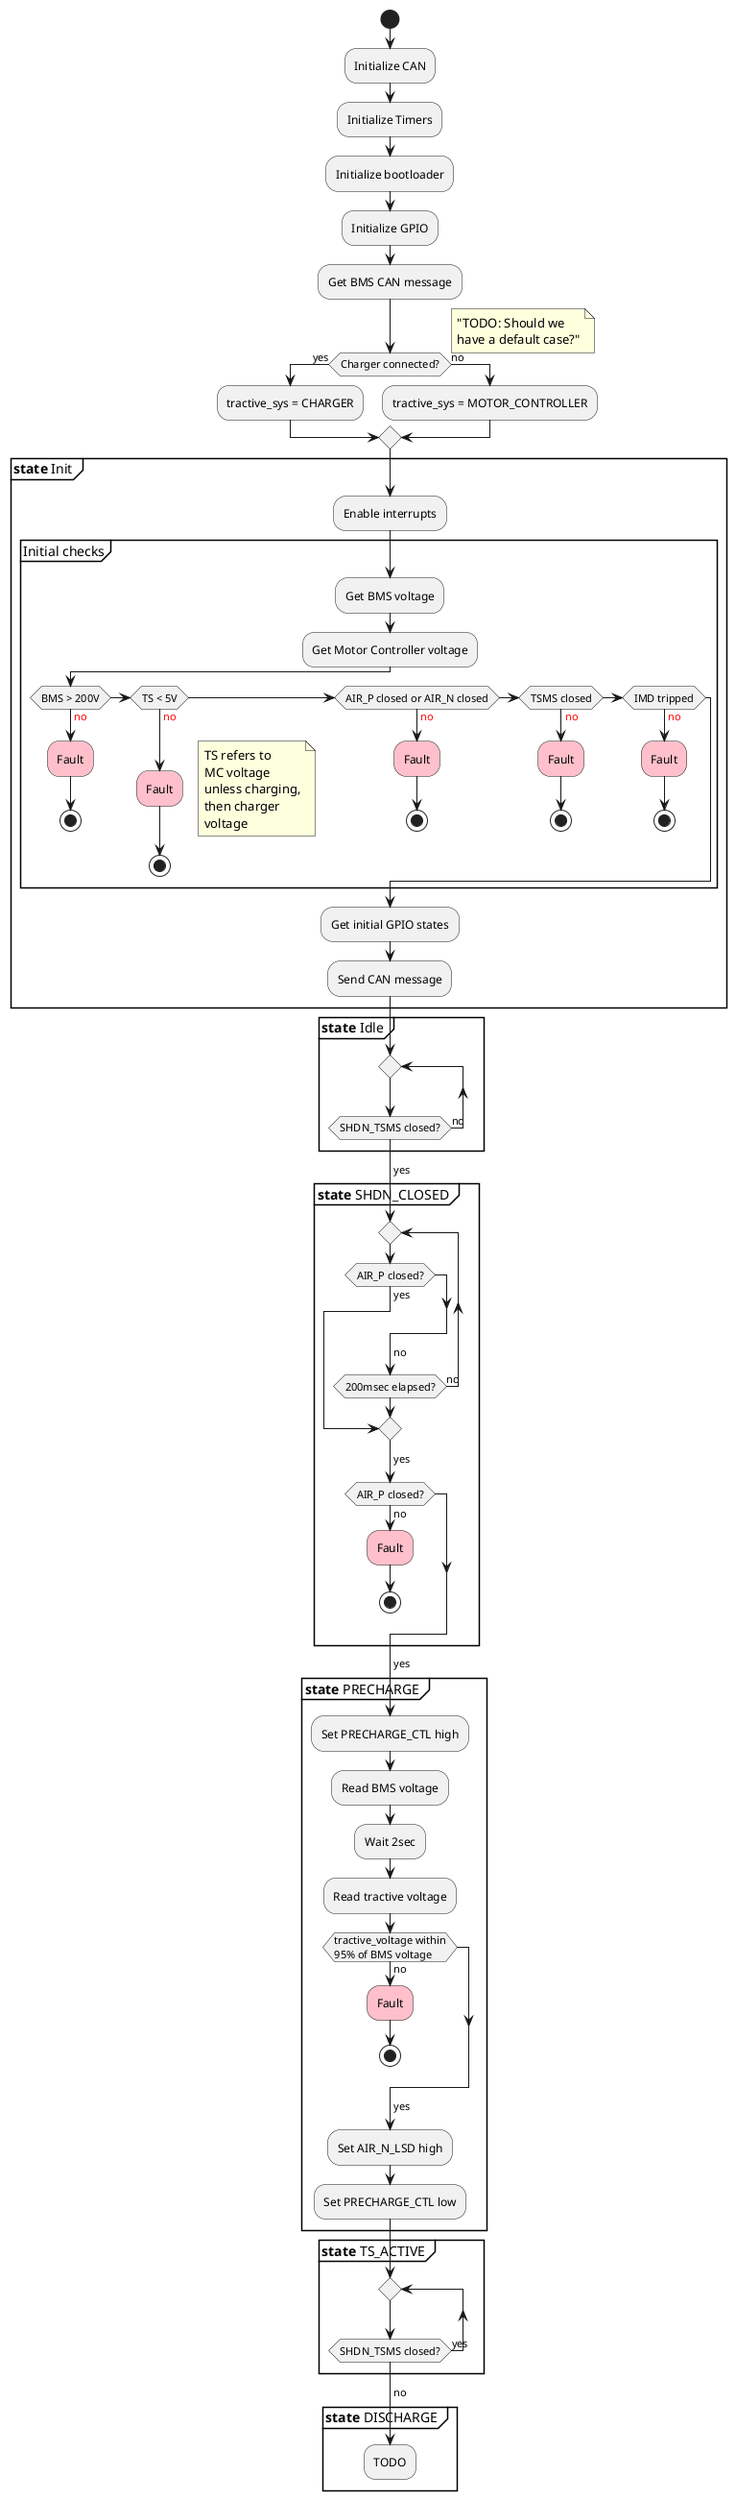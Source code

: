@startuml
start
:Initialize CAN;
:Initialize Timers;
:Initialize bootloader;
:Initialize GPIO;

:Get BMS CAN message;
if (Charger connected?) then (yes)
    :tractive_sys = CHARGER;
else (no)
    :tractive_sys = MOTOR_CONTROLLER;
endif

floating note right: "TODO: Should we\nhave a default case?"

partition "**state** Init " {
    :Enable interrupts;
    partition "Initial checks" {
        :Get BMS voltage;
        :Get Motor Controller voltage;

        if (BMS > 200V) then (<color:red>no)
            #pink:Fault;
            stop
        elseif (TS < 5V) then (<color:red>no)
            #pink:Fault;
            floating note right: TS refers to\nMC voltage\nunless charging,\nthen charger\nvoltage
            stop
        elseif (AIR_P closed or AIR_N closed) then (<color:red>no)
            #pink:Fault;
            stop
        elseif (TSMS closed) then (<color:red>no)
            #pink:Fault;
            stop
        elseif (IMD tripped) then (<color:red>no)
            #pink:Fault;
            stop
        endif
    }

    :Get initial GPIO states;
    :Send CAN message;
}

partition "**state** Idle " {
    repeat
    repeat while (SHDN_TSMS closed?) is (no)
    ->yes;
}

partition "**state** SHDN_CLOSED " {
    repeat
        if (AIR_P closed?) then (yes)
            break;
        endif
        ->no;
    repeat while (200msec elapsed?) is (no)
    ->yes;

    if (AIR_P closed?) then (no)
        #pink:Fault;
        stop
    endif
    ->yes;
}

partition "**state** PRECHARGE " {
    :Set PRECHARGE_CTL high;
    :Read BMS voltage;
    :Wait 2sec;
    :Read tractive voltage;

    if (tractive_voltage within\n95% of BMS voltage) then (no)
        #pink:Fault;
        stop
    endif
    ->yes;
    :Set AIR_N_LSD high;
    :Set PRECHARGE_CTL low;
}

partition "**state** TS_ACTIVE " {
    repeat
    repeat while (SHDN_TSMS closed?) is (yes)
    ->no;
}

partition "**state** DISCHARGE " {
    :TODO;
}
@enduml
